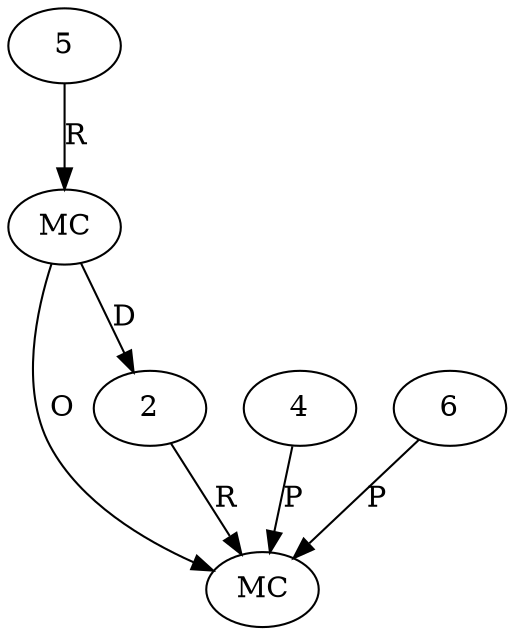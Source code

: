 digraph "AUG" {

  1 [ label="MC" s="set()" t="DateTimeField" l="530" ];
  2 [ t="DateTimeField" n="dummy_" ];
  3 [ label="MC" s="year()" t="Chronology" l="530" ];
  4 [ t="int" v="0" ];
  5 [ t="ISOChronology" n="dummy_" ];
  6 [ t="int" v="0" ];
  4 -> 1 [ label="P" ];
  2 -> 1 [ label="R" ];
  3 -> 1 [ label="O" ];
  6 -> 1 [ label="P" ];
  3 -> 2 [ label="D" ];
  5 -> 3 [ label="R" ];
}
